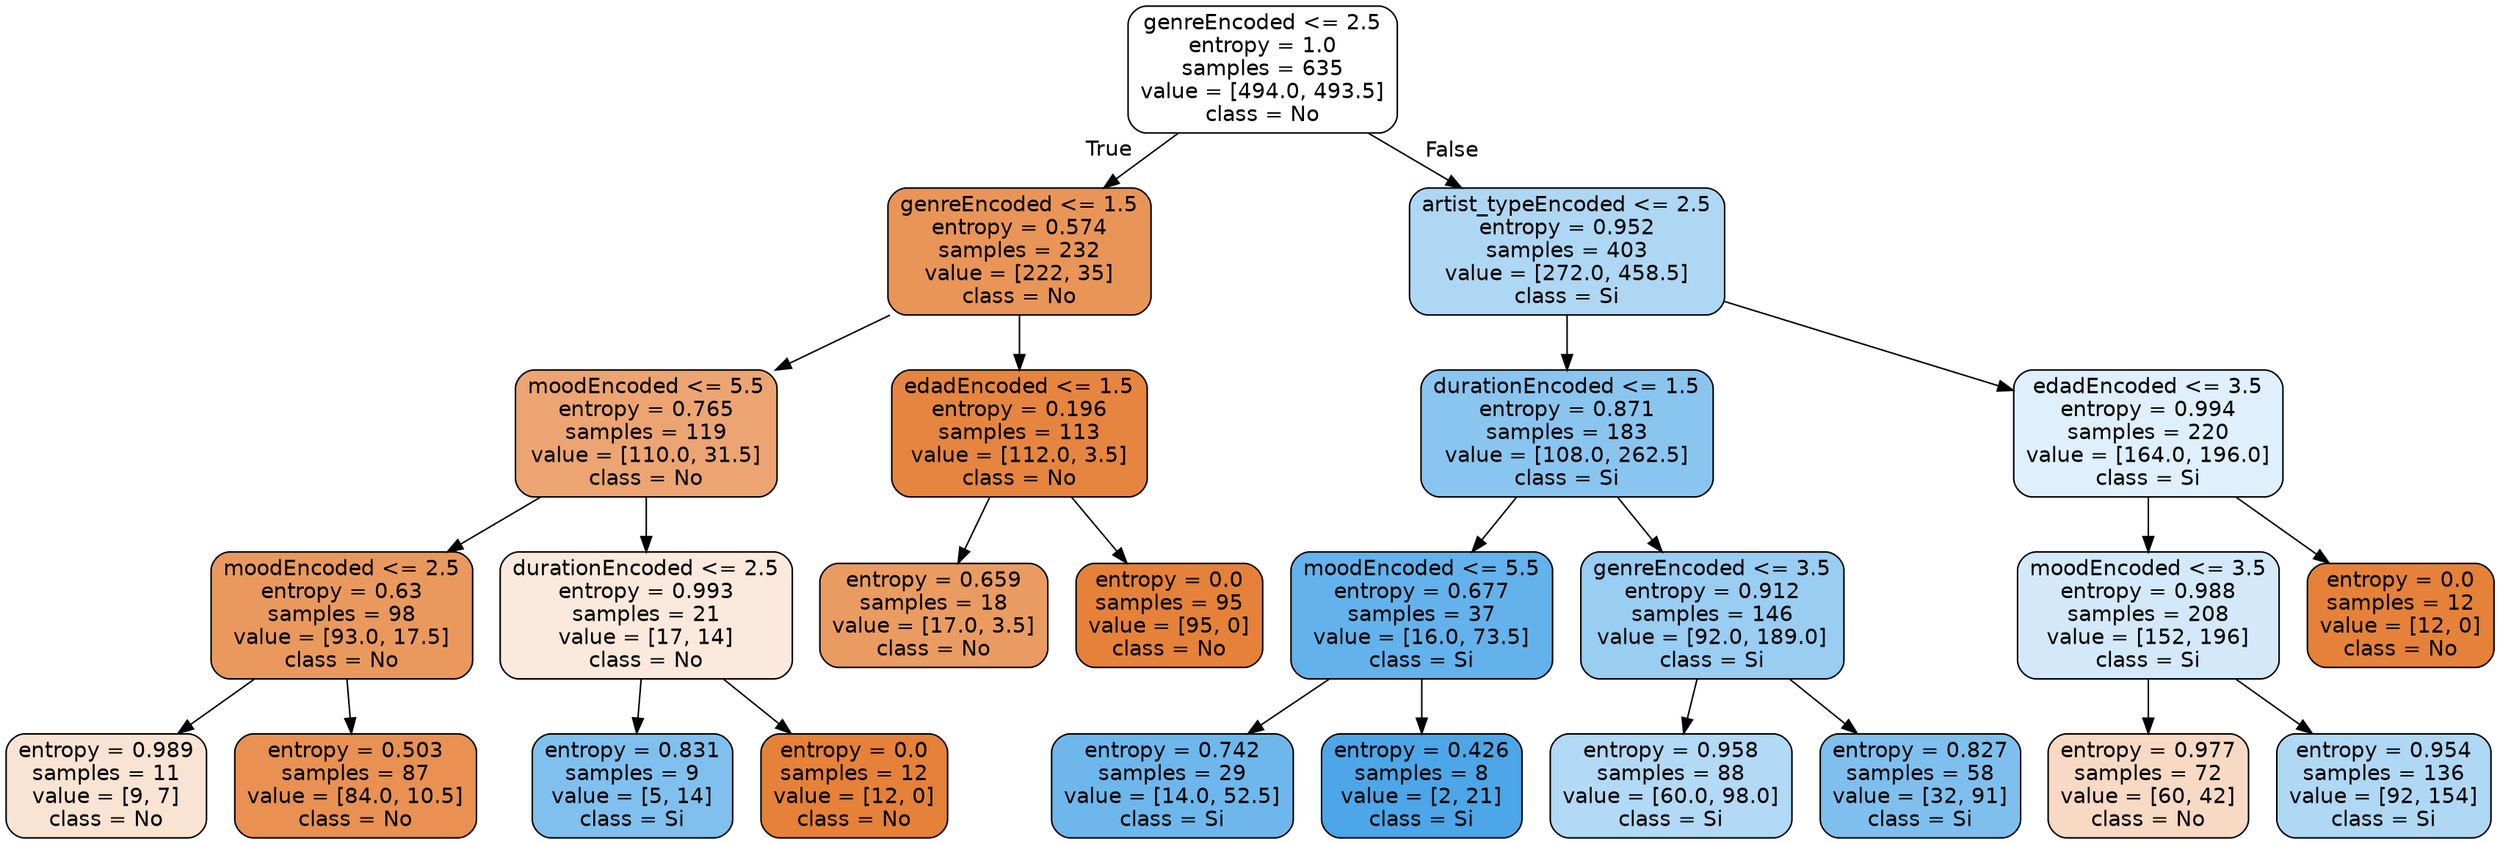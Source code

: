 digraph Tree {
node [shape=box, style="filled, rounded", color="black", fontname="helvetica"] ;
edge [fontname="helvetica"] ;
0 [label="genreEncoded <= 2.5\nentropy = 1.0\nsamples = 635\nvalue = [494.0, 493.5]\nclass = No", fillcolor="#ffffff"] ;
1 [label="genreEncoded <= 1.5\nentropy = 0.574\nsamples = 232\nvalue = [222, 35]\nclass = No", fillcolor="#e99558"] ;
0 -> 1 [labeldistance=2.5, labelangle=45, headlabel="True"] ;
2 [label="moodEncoded <= 5.5\nentropy = 0.765\nsamples = 119\nvalue = [110.0, 31.5]\nclass = No", fillcolor="#eca572"] ;
1 -> 2 ;
3 [label="moodEncoded <= 2.5\nentropy = 0.63\nsamples = 98\nvalue = [93.0, 17.5]\nclass = No", fillcolor="#ea995e"] ;
2 -> 3 ;
4 [label="entropy = 0.989\nsamples = 11\nvalue = [9, 7]\nclass = No", fillcolor="#f9e3d3"] ;
3 -> 4 ;
5 [label="entropy = 0.503\nsamples = 87\nvalue = [84.0, 10.5]\nclass = No", fillcolor="#e89152"] ;
3 -> 5 ;
6 [label="durationEncoded <= 2.5\nentropy = 0.993\nsamples = 21\nvalue = [17, 14]\nclass = No", fillcolor="#fae9dc"] ;
2 -> 6 ;
7 [label="entropy = 0.831\nsamples = 9\nvalue = [5, 14]\nclass = Si", fillcolor="#80c0ee"] ;
6 -> 7 ;
8 [label="entropy = 0.0\nsamples = 12\nvalue = [12, 0]\nclass = No", fillcolor="#e58139"] ;
6 -> 8 ;
9 [label="edadEncoded <= 1.5\nentropy = 0.196\nsamples = 113\nvalue = [112.0, 3.5]\nclass = No", fillcolor="#e6853f"] ;
1 -> 9 ;
10 [label="entropy = 0.659\nsamples = 18\nvalue = [17.0, 3.5]\nclass = No", fillcolor="#ea9b62"] ;
9 -> 10 ;
11 [label="entropy = 0.0\nsamples = 95\nvalue = [95, 0]\nclass = No", fillcolor="#e58139"] ;
9 -> 11 ;
12 [label="artist_typeEncoded <= 2.5\nentropy = 0.952\nsamples = 403\nvalue = [272.0, 458.5]\nclass = Si", fillcolor="#aed7f4"] ;
0 -> 12 [labeldistance=2.5, labelangle=-45, headlabel="False"] ;
13 [label="durationEncoded <= 1.5\nentropy = 0.871\nsamples = 183\nvalue = [108.0, 262.5]\nclass = Si", fillcolor="#8ac5f0"] ;
12 -> 13 ;
14 [label="moodEncoded <= 5.5\nentropy = 0.677\nsamples = 37\nvalue = [16.0, 73.5]\nclass = Si", fillcolor="#64b2eb"] ;
13 -> 14 ;
15 [label="entropy = 0.742\nsamples = 29\nvalue = [14.0, 52.5]\nclass = Si", fillcolor="#6eb7ec"] ;
14 -> 15 ;
16 [label="entropy = 0.426\nsamples = 8\nvalue = [2, 21]\nclass = Si", fillcolor="#4ca6e7"] ;
14 -> 16 ;
17 [label="genreEncoded <= 3.5\nentropy = 0.912\nsamples = 146\nvalue = [92.0, 189.0]\nclass = Si", fillcolor="#99cdf2"] ;
13 -> 17 ;
18 [label="entropy = 0.958\nsamples = 88\nvalue = [60.0, 98.0]\nclass = Si", fillcolor="#b2d9f5"] ;
17 -> 18 ;
19 [label="entropy = 0.827\nsamples = 58\nvalue = [32, 91]\nclass = Si", fillcolor="#7fbfee"] ;
17 -> 19 ;
20 [label="edadEncoded <= 3.5\nentropy = 0.994\nsamples = 220\nvalue = [164.0, 196.0]\nclass = Si", fillcolor="#dfeffb"] ;
12 -> 20 ;
21 [label="moodEncoded <= 3.5\nentropy = 0.988\nsamples = 208\nvalue = [152, 196]\nclass = Si", fillcolor="#d3e9f9"] ;
20 -> 21 ;
22 [label="entropy = 0.977\nsamples = 72\nvalue = [60, 42]\nclass = No", fillcolor="#f7d9c4"] ;
21 -> 22 ;
23 [label="entropy = 0.954\nsamples = 136\nvalue = [92, 154]\nclass = Si", fillcolor="#afd8f5"] ;
21 -> 23 ;
24 [label="entropy = 0.0\nsamples = 12\nvalue = [12, 0]\nclass = No", fillcolor="#e58139"] ;
20 -> 24 ;
}